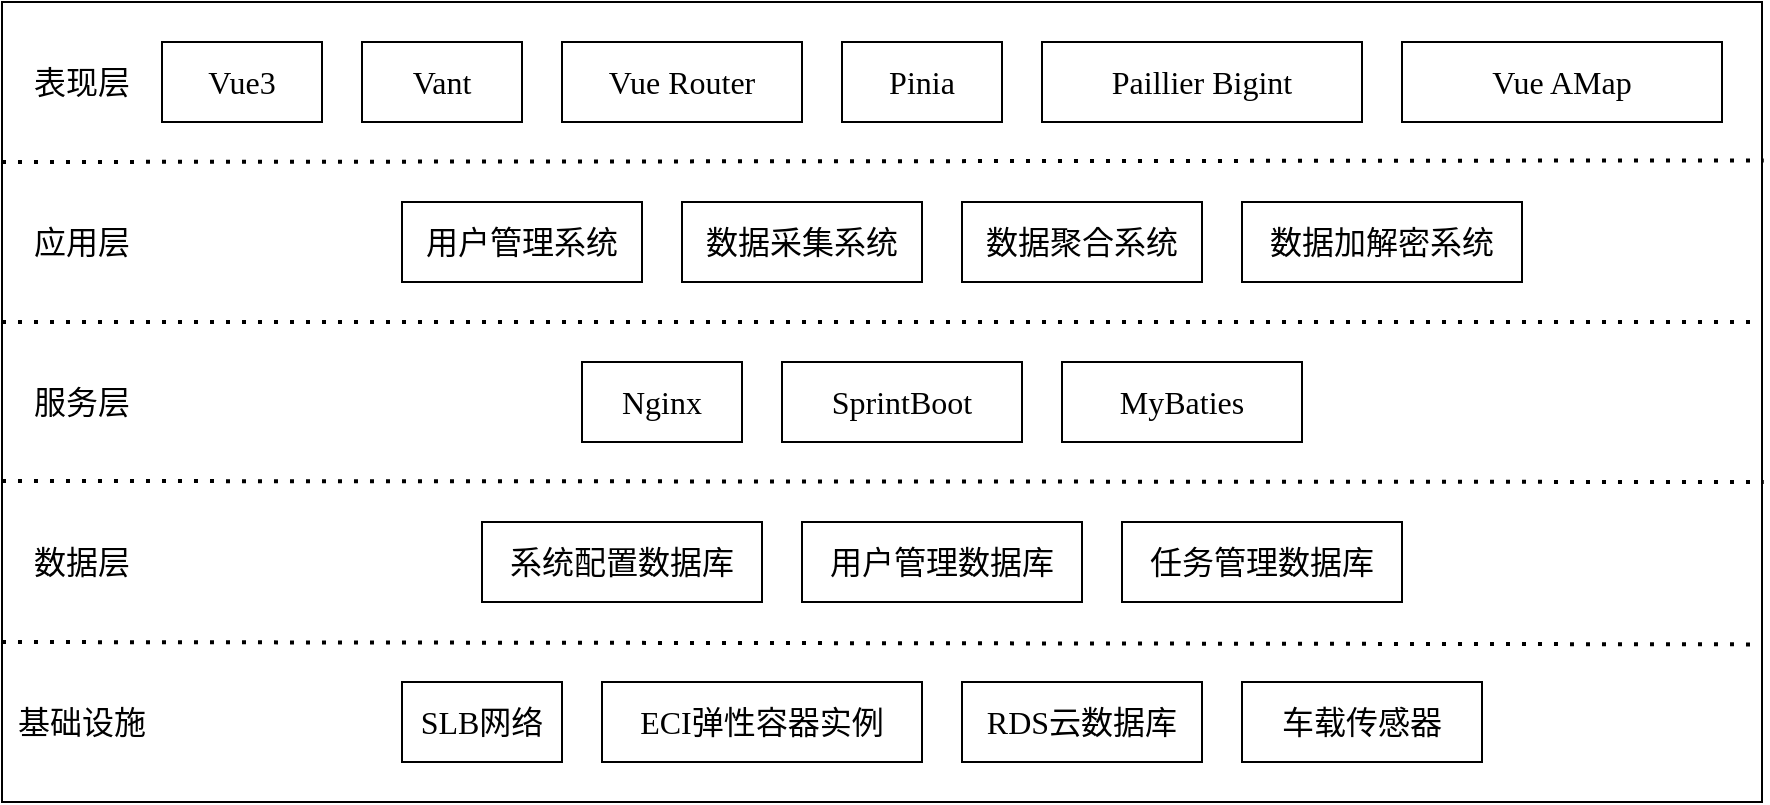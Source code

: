 <mxfile version="26.0.16">
  <diagram id="prtHgNgQTEPvFCAcTncT" name="Page-1">
    <mxGraphModel dx="2066" dy="1107" grid="1" gridSize="10" guides="1" tooltips="1" connect="1" arrows="1" fold="1" page="1" pageScale="1" pageWidth="827" pageHeight="1169" math="0" shadow="0">
      <root>
        <mxCell id="0" />
        <mxCell id="1" parent="0" />
        <mxCell id="_YIMEpo5Rv7STCM8DFQf-20" value="" style="rounded=0;whiteSpace=wrap;html=1;fontFamily=宋体;fontSize=16;" parent="1" vertex="1">
          <mxGeometry x="40" y="40" width="880" height="400" as="geometry" />
        </mxCell>
        <mxCell id="_YIMEpo5Rv7STCM8DFQf-13" value="RDS云数据库" style="rounded=0;whiteSpace=wrap;html=1;fontFamily=宋体;fontSize=16;" parent="1" vertex="1">
          <mxGeometry x="520" y="380" width="120" height="40" as="geometry" />
        </mxCell>
        <mxCell id="_YIMEpo5Rv7STCM8DFQf-15" value="应用层" style="text;html=1;align=center;verticalAlign=middle;whiteSpace=wrap;rounded=0;fontFamily=宋体;fontSize=16;" parent="1" vertex="1">
          <mxGeometry x="40" y="120" width="80" height="80" as="geometry" />
        </mxCell>
        <mxCell id="_YIMEpo5Rv7STCM8DFQf-16" value="服务层" style="text;html=1;align=center;verticalAlign=middle;whiteSpace=wrap;rounded=0;fontFamily=宋体;fontSize=16;" parent="1" vertex="1">
          <mxGeometry x="40" y="200" width="80" height="80" as="geometry" />
        </mxCell>
        <mxCell id="_YIMEpo5Rv7STCM8DFQf-17" value="基础设施" style="text;html=1;align=center;verticalAlign=middle;whiteSpace=wrap;rounded=0;fontFamily=宋体;fontSize=16;" parent="1" vertex="1">
          <mxGeometry x="40" y="360" width="80" height="80" as="geometry" />
        </mxCell>
        <mxCell id="_YIMEpo5Rv7STCM8DFQf-18" value="数据层" style="text;html=1;align=center;verticalAlign=middle;whiteSpace=wrap;rounded=0;fontFamily=宋体;fontSize=16;" parent="1" vertex="1">
          <mxGeometry x="40" y="280" width="80" height="80" as="geometry" />
        </mxCell>
        <mxCell id="_YIMEpo5Rv7STCM8DFQf-19" value="" style="endArrow=none;dashed=1;html=1;dashPattern=1 3;strokeWidth=2;rounded=0;fontFamily=宋体;fontSize=16;entryX=1;entryY=0.4;entryDx=0;entryDy=0;entryPerimeter=0;" parent="1" target="_YIMEpo5Rv7STCM8DFQf-20" edge="1">
          <mxGeometry width="50" height="50" relative="1" as="geometry">
            <mxPoint x="40" y="200" as="sourcePoint" />
            <mxPoint x="650" y="200" as="targetPoint" />
          </mxGeometry>
        </mxCell>
        <mxCell id="_YIMEpo5Rv7STCM8DFQf-21" value="" style="endArrow=none;dashed=1;html=1;dashPattern=1 3;strokeWidth=2;rounded=0;fontFamily=宋体;fontSize=16;entryX=1.001;entryY=0.6;entryDx=0;entryDy=0;entryPerimeter=0;" parent="1" target="_YIMEpo5Rv7STCM8DFQf-20" edge="1">
          <mxGeometry width="50" height="50" relative="1" as="geometry">
            <mxPoint x="40" y="279.5" as="sourcePoint" />
            <mxPoint x="660" y="280" as="targetPoint" />
          </mxGeometry>
        </mxCell>
        <mxCell id="_YIMEpo5Rv7STCM8DFQf-22" value="" style="endArrow=none;dashed=1;html=1;dashPattern=1 3;strokeWidth=2;rounded=0;fontFamily=宋体;fontSize=16;entryX=1;entryY=0.803;entryDx=0;entryDy=0;entryPerimeter=0;" parent="1" target="_YIMEpo5Rv7STCM8DFQf-20" edge="1">
          <mxGeometry width="50" height="50" relative="1" as="geometry">
            <mxPoint x="40" y="360" as="sourcePoint" />
            <mxPoint x="660" y="360" as="targetPoint" />
          </mxGeometry>
        </mxCell>
        <mxCell id="_YIMEpo5Rv7STCM8DFQf-24" value="ECI弹性容器实例" style="rounded=0;whiteSpace=wrap;html=1;fontFamily=宋体;fontSize=16;" parent="1" vertex="1">
          <mxGeometry x="340" y="380" width="160" height="40" as="geometry" />
        </mxCell>
        <mxCell id="_YIMEpo5Rv7STCM8DFQf-27" value="数据采集系统" style="rounded=0;whiteSpace=wrap;html=1;fontFamily=宋体;fontSize=16;" parent="1" vertex="1">
          <mxGeometry x="380" y="140" width="120" height="40" as="geometry" />
        </mxCell>
        <mxCell id="_YIMEpo5Rv7STCM8DFQf-28" value="车载传感器" style="rounded=0;whiteSpace=wrap;html=1;fontFamily=宋体;fontSize=16;" parent="1" vertex="1">
          <mxGeometry x="660" y="380" width="120" height="40" as="geometry" />
        </mxCell>
        <mxCell id="_YIMEpo5Rv7STCM8DFQf-30" value="SLB网络" style="rounded=0;whiteSpace=wrap;html=1;fontFamily=宋体;fontSize=16;" parent="1" vertex="1">
          <mxGeometry x="240" y="380" width="80" height="40" as="geometry" />
        </mxCell>
        <mxCell id="_YIMEpo5Rv7STCM8DFQf-31" value="SprintBoot" style="rounded=0;whiteSpace=wrap;html=1;fontFamily=宋体;fontSize=16;" parent="1" vertex="1">
          <mxGeometry x="430" y="220" width="120" height="40" as="geometry" />
        </mxCell>
        <mxCell id="_YIMEpo5Rv7STCM8DFQf-32" value="数据聚合系统" style="rounded=0;whiteSpace=wrap;html=1;fontFamily=宋体;fontSize=16;" parent="1" vertex="1">
          <mxGeometry x="520" y="140" width="120" height="40" as="geometry" />
        </mxCell>
        <mxCell id="_YIMEpo5Rv7STCM8DFQf-33" value="MyBaties" style="rounded=0;whiteSpace=wrap;html=1;fontFamily=宋体;fontSize=16;" parent="1" vertex="1">
          <mxGeometry x="570" y="220" width="120" height="40" as="geometry" />
        </mxCell>
        <mxCell id="_YIMEpo5Rv7STCM8DFQf-34" value="数据加解密系统" style="rounded=0;whiteSpace=wrap;html=1;fontFamily=宋体;fontSize=16;" parent="1" vertex="1">
          <mxGeometry x="660" y="140" width="140" height="40" as="geometry" />
        </mxCell>
        <mxCell id="_YIMEpo5Rv7STCM8DFQf-35" value="" style="endArrow=none;dashed=1;html=1;dashPattern=1 3;strokeWidth=2;rounded=0;fontFamily=宋体;fontSize=16;entryX=1.001;entryY=0.198;entryDx=0;entryDy=0;entryPerimeter=0;" parent="1" target="_YIMEpo5Rv7STCM8DFQf-20" edge="1">
          <mxGeometry width="50" height="50" relative="1" as="geometry">
            <mxPoint x="40" y="120" as="sourcePoint" />
            <mxPoint x="660" y="120" as="targetPoint" />
          </mxGeometry>
        </mxCell>
        <mxCell id="_YIMEpo5Rv7STCM8DFQf-36" value="表现层" style="text;html=1;align=center;verticalAlign=middle;whiteSpace=wrap;rounded=0;fontFamily=宋体;fontSize=16;" parent="1" vertex="1">
          <mxGeometry x="40" y="40" width="80" height="80" as="geometry" />
        </mxCell>
        <mxCell id="_YIMEpo5Rv7STCM8DFQf-37" value="Vue3" style="rounded=0;whiteSpace=wrap;html=1;fontFamily=宋体;fontSize=16;" parent="1" vertex="1">
          <mxGeometry x="120" y="60" width="80" height="40" as="geometry" />
        </mxCell>
        <mxCell id="_YIMEpo5Rv7STCM8DFQf-38" value="Vant" style="rounded=0;whiteSpace=wrap;html=1;fontFamily=宋体;fontSize=16;" parent="1" vertex="1">
          <mxGeometry x="220" y="60" width="80" height="40" as="geometry" />
        </mxCell>
        <mxCell id="_YIMEpo5Rv7STCM8DFQf-39" value="Vue Router" style="rounded=0;whiteSpace=wrap;html=1;fontFamily=宋体;fontSize=16;" parent="1" vertex="1">
          <mxGeometry x="320" y="60" width="120" height="40" as="geometry" />
        </mxCell>
        <mxCell id="_YIMEpo5Rv7STCM8DFQf-40" value="Pinia" style="rounded=0;whiteSpace=wrap;html=1;fontFamily=宋体;fontSize=16;" parent="1" vertex="1">
          <mxGeometry x="460" y="60" width="80" height="40" as="geometry" />
        </mxCell>
        <mxCell id="_YIMEpo5Rv7STCM8DFQf-41" value="系统配置数据库" style="rounded=0;whiteSpace=wrap;html=1;fontFamily=宋体;fontSize=16;" parent="1" vertex="1">
          <mxGeometry x="280" y="300" width="140" height="40" as="geometry" />
        </mxCell>
        <mxCell id="_YIMEpo5Rv7STCM8DFQf-42" value="用户管理数据库" style="rounded=0;whiteSpace=wrap;html=1;fontFamily=宋体;fontSize=16;" parent="1" vertex="1">
          <mxGeometry x="440" y="300" width="140" height="40" as="geometry" />
        </mxCell>
        <mxCell id="_YIMEpo5Rv7STCM8DFQf-43" value="任务管理数据库" style="rounded=0;whiteSpace=wrap;html=1;fontFamily=宋体;fontSize=16;" parent="1" vertex="1">
          <mxGeometry x="600" y="300" width="140" height="40" as="geometry" />
        </mxCell>
        <mxCell id="_YIMEpo5Rv7STCM8DFQf-44" value="Nginx" style="rounded=0;whiteSpace=wrap;html=1;fontFamily=宋体;fontSize=16;" parent="1" vertex="1">
          <mxGeometry x="330" y="220" width="80" height="40" as="geometry" />
        </mxCell>
        <mxCell id="_YIMEpo5Rv7STCM8DFQf-45" value="Paillier Bigint" style="rounded=0;whiteSpace=wrap;html=1;fontFamily=宋体;fontSize=16;" parent="1" vertex="1">
          <mxGeometry x="560" y="60" width="160" height="40" as="geometry" />
        </mxCell>
        <mxCell id="EiPGMBfFxReWGA0rVIgz-1" value="用户管理系统" style="rounded=0;whiteSpace=wrap;html=1;fontFamily=宋体;fontSize=16;" vertex="1" parent="1">
          <mxGeometry x="240" y="140" width="120" height="40" as="geometry" />
        </mxCell>
        <mxCell id="EiPGMBfFxReWGA0rVIgz-2" value="Vue AMap" style="rounded=0;whiteSpace=wrap;html=1;fontFamily=宋体;fontSize=16;" vertex="1" parent="1">
          <mxGeometry x="740" y="60" width="160" height="40" as="geometry" />
        </mxCell>
      </root>
    </mxGraphModel>
  </diagram>
</mxfile>
